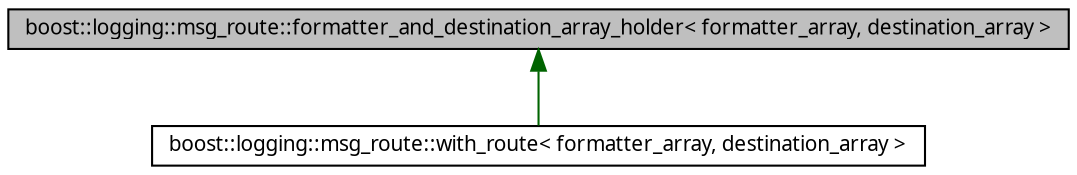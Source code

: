 digraph G
{
  edge [fontname="FreeSans.ttf",fontsize=10,labelfontname="FreeSans.ttf",labelfontsize=10];
  node [fontname="FreeSans.ttf",fontsize=10,shape=record];
  Node1 [label="boost::logging::msg_route::formatter_and_destination_array_holder\< formatter_array, destination_array \>",height=0.2,width=0.4,color="black", fillcolor="grey75", style="filled" fontcolor="black"];
  Node1 -> Node2 [dir=back,color="darkgreen",fontsize=10,style="solid",fontname="FreeSans.ttf"];
  Node2 [label="boost::logging::msg_route::with_route\< formatter_array, destination_array \>",height=0.2,width=0.4,color="black", fillcolor="white", style="filled",URL="$classboost_1_1logging_1_1msg__route_1_1with__route.html",tooltip=". Represents a router - by default, first calls all formatters, then all destinations..."];
}
